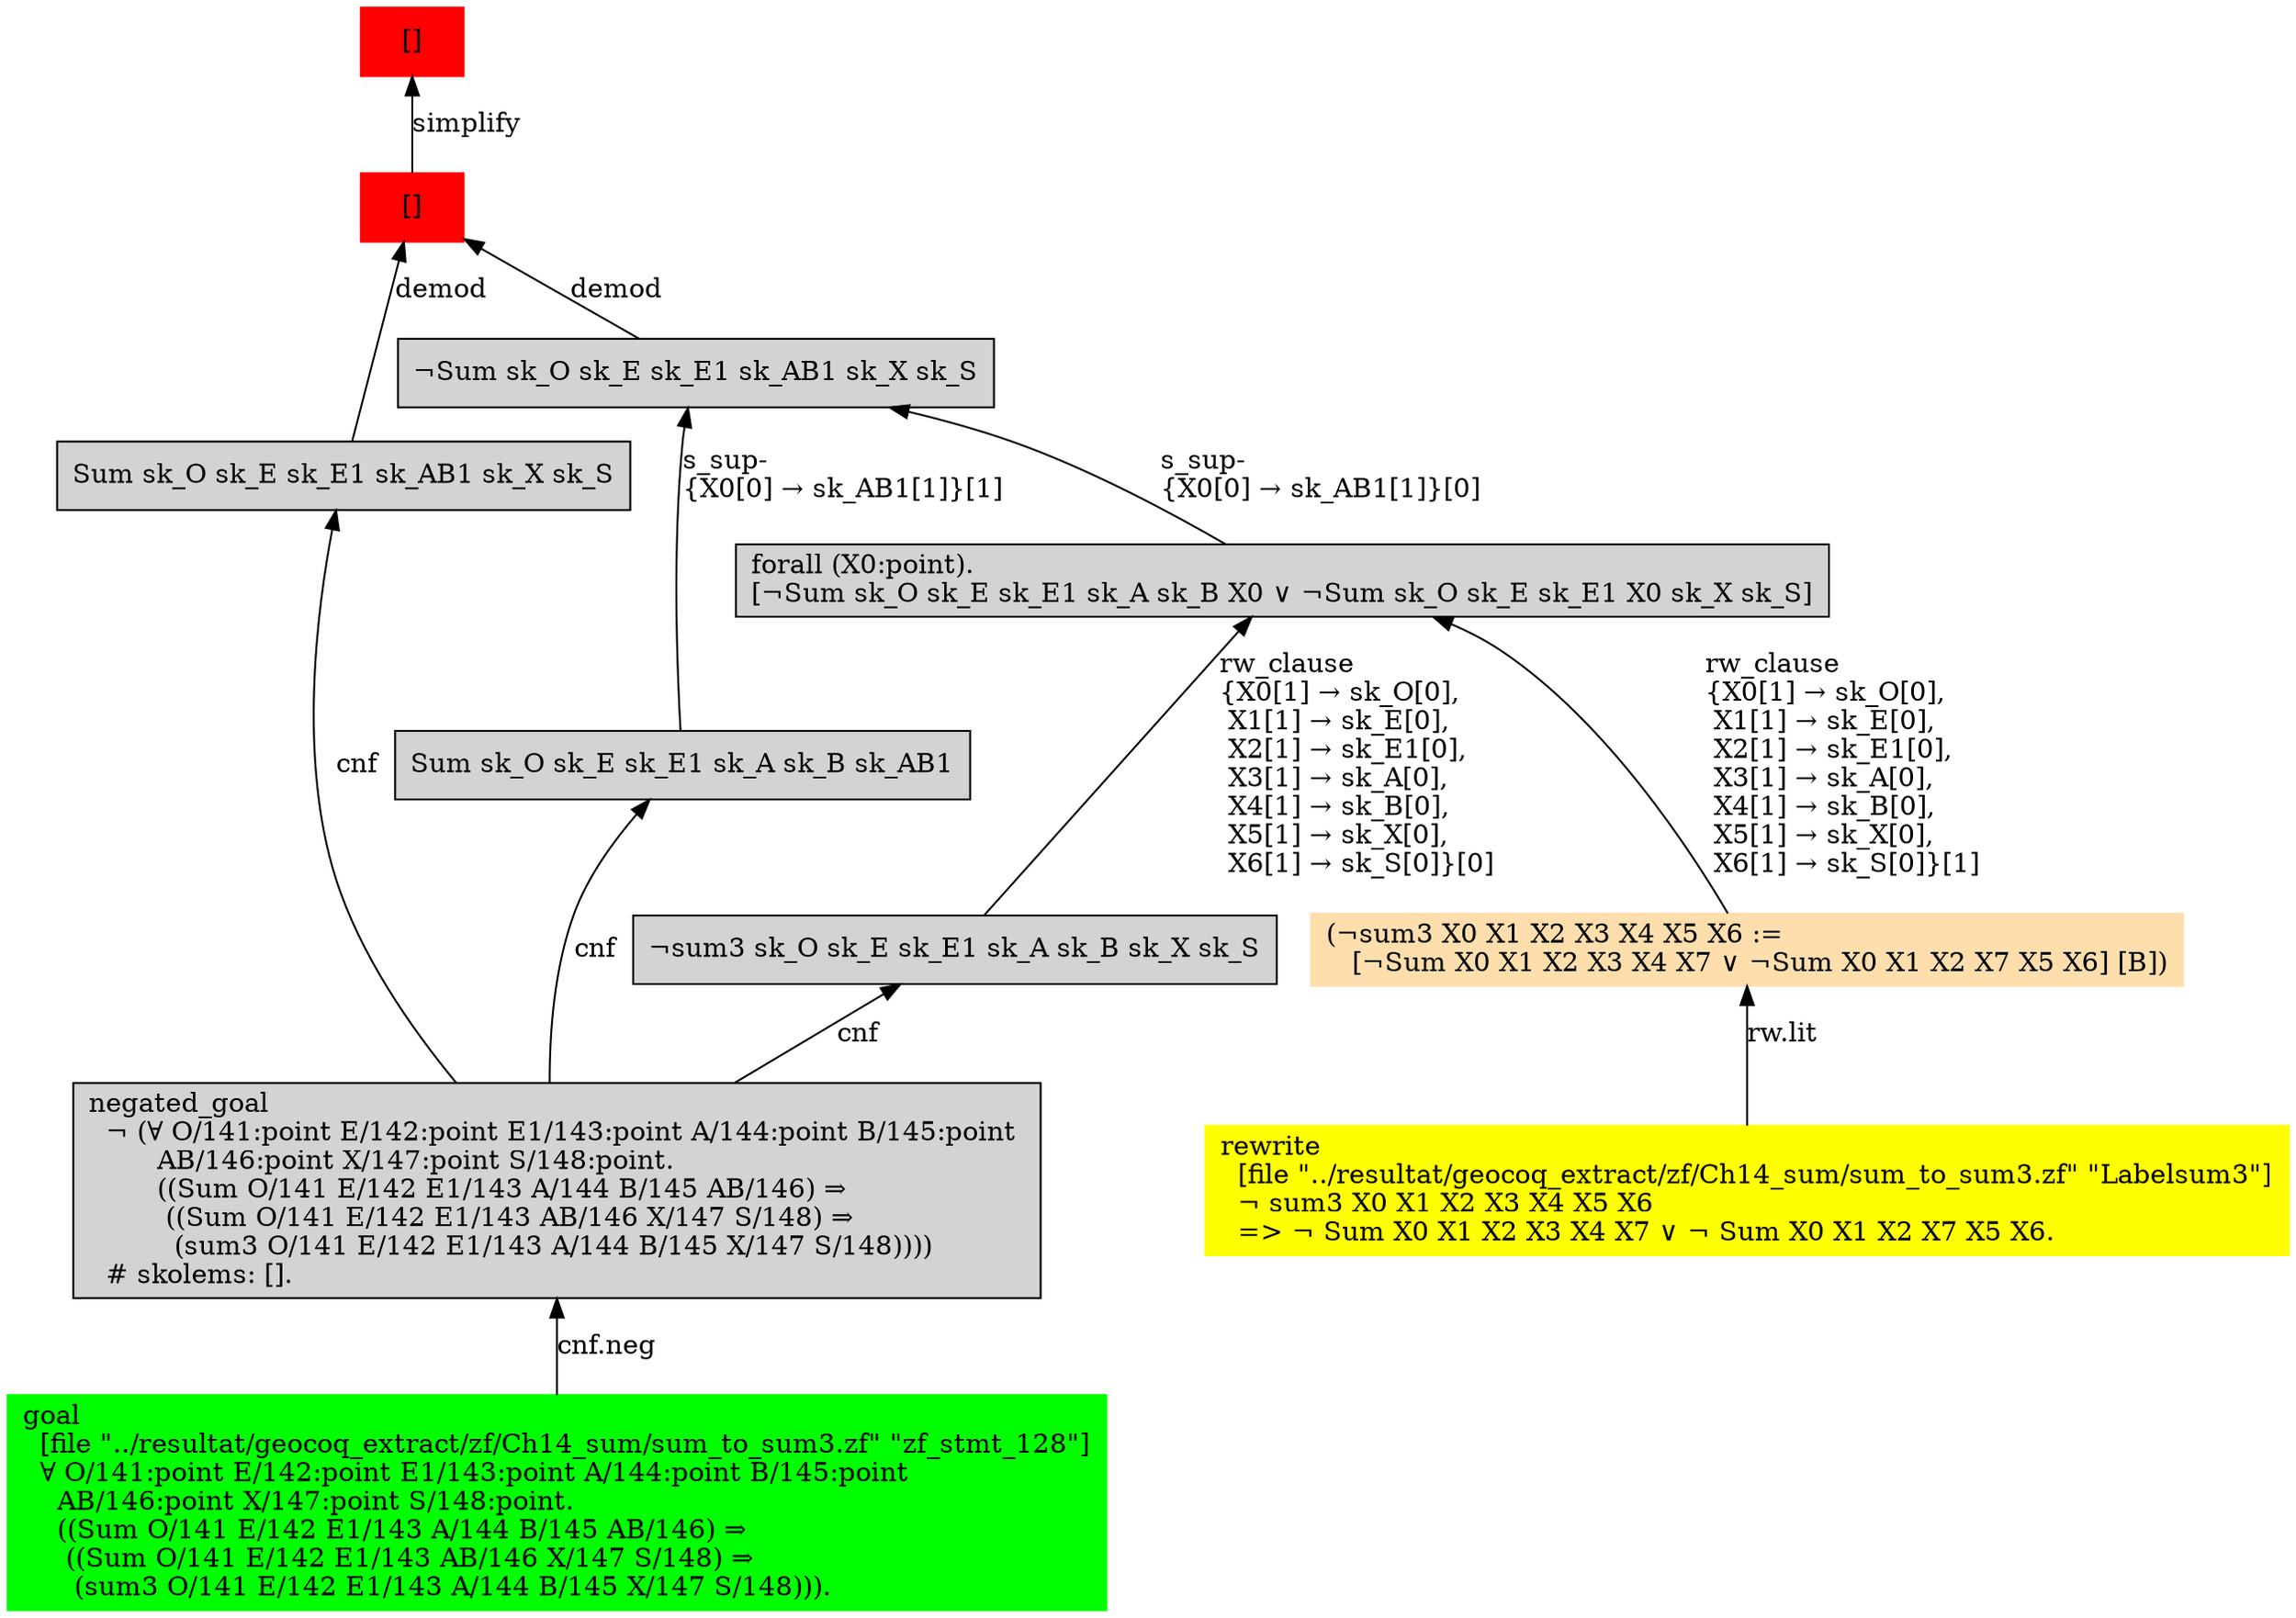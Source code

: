 digraph "unsat_graph" {
  vertex_0 [color=red, label="[]", shape=box, style=filled];
  vertex_0 -> vertex_1 [label="simplify", dir="back"];
  vertex_1 [color=red, label="[]", shape=box, style=filled];
  vertex_1 -> vertex_2 [label="demod", dir="back"];
  vertex_2 [shape=box, label="Sum sk_O sk_E sk_E1 sk_AB1 sk_X sk_S\l", style=filled];
  vertex_2 -> vertex_3 [label="cnf", dir="back"];
  vertex_3 [shape=box, label="negated_goal\l  ¬ (∀ O/141:point E/142:point E1/143:point A/144:point B/145:point \l        AB/146:point X/147:point S/148:point.\l        ((Sum O/141 E/142 E1/143 A/144 B/145 AB/146) ⇒\l         ((Sum O/141 E/142 E1/143 AB/146 X/147 S/148) ⇒\l          (sum3 O/141 E/142 E1/143 A/144 B/145 X/147 S/148))))\l  # skolems: [].\l", style=filled];
  vertex_3 -> vertex_4 [label="cnf.neg", dir="back"];
  vertex_4 [color=green, shape=box, label="goal\l  [file \"../resultat/geocoq_extract/zf/Ch14_sum/sum_to_sum3.zf\" \"zf_stmt_128\"]\l  ∀ O/141:point E/142:point E1/143:point A/144:point B/145:point \l    AB/146:point X/147:point S/148:point.\l    ((Sum O/141 E/142 E1/143 A/144 B/145 AB/146) ⇒\l     ((Sum O/141 E/142 E1/143 AB/146 X/147 S/148) ⇒\l      (sum3 O/141 E/142 E1/143 A/144 B/145 X/147 S/148))).\l", style=filled];
  vertex_1 -> vertex_5 [label="demod", dir="back"];
  vertex_5 [shape=box, label="¬Sum sk_O sk_E sk_E1 sk_AB1 sk_X sk_S\l", style=filled];
  vertex_5 -> vertex_6 [label="s_sup-\l\{X0[0] → sk_AB1[1]\}[0]\l", dir="back"];
  vertex_6 [shape=box, label="forall (X0:point).\l[¬Sum sk_O sk_E sk_E1 sk_A sk_B X0 ∨ ¬Sum sk_O sk_E sk_E1 X0 sk_X sk_S]\l", style=filled];
  vertex_6 -> vertex_7 [label="rw_clause\l\{X0[1] → sk_O[0], \l X1[1] → sk_E[0], \l X2[1] → sk_E1[0], \l X3[1] → sk_A[0], \l X4[1] → sk_B[0], \l X5[1] → sk_X[0], \l X6[1] → sk_S[0]\}[1]\l", dir="back"];
  vertex_7 [color=navajowhite, shape=box, label="(¬sum3 X0 X1 X2 X3 X4 X5 X6 :=\l   [¬Sum X0 X1 X2 X3 X4 X7 ∨ ¬Sum X0 X1 X2 X7 X5 X6] [B])\l", style=filled];
  vertex_7 -> vertex_8 [label="rw.lit", dir="back"];
  vertex_8 [color=yellow, shape=box, label="rewrite\l  [file \"../resultat/geocoq_extract/zf/Ch14_sum/sum_to_sum3.zf\" \"Labelsum3\"]\l  ¬ sum3 X0 X1 X2 X3 X4 X5 X6\l  =\> ¬ Sum X0 X1 X2 X3 X4 X7 ∨ ¬ Sum X0 X1 X2 X7 X5 X6.\l", style=filled];
  vertex_6 -> vertex_9 [label="rw_clause\l\{X0[1] → sk_O[0], \l X1[1] → sk_E[0], \l X2[1] → sk_E1[0], \l X3[1] → sk_A[0], \l X4[1] → sk_B[0], \l X5[1] → sk_X[0], \l X6[1] → sk_S[0]\}[0]\l", dir="back"];
  vertex_9 [shape=box, label="¬sum3 sk_O sk_E sk_E1 sk_A sk_B sk_X sk_S\l", style=filled];
  vertex_9 -> vertex_3 [label="cnf", dir="back"];
  vertex_5 -> vertex_10 [label="s_sup-\l\{X0[0] → sk_AB1[1]\}[1]\l", dir="back"];
  vertex_10 [shape=box, label="Sum sk_O sk_E sk_E1 sk_A sk_B sk_AB1\l", style=filled];
  vertex_10 -> vertex_3 [label="cnf", dir="back"];
  }


